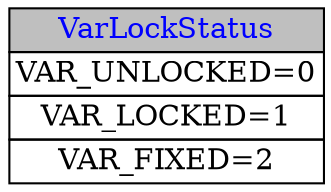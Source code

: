 digraph "TypeValue"
{
    // global attributes
    fontname="Helvetica"
    fontsize="10"
    //rankdir=LR

    // edge attributes
    edge [labelfontname="Helvetica", labelfontsize="10"];
    // node attributes
    node [color="black", fillcolor="white", style="filled", fontcolor="black", shape=none, width=0, height=0, margin=0];

    // node
    VarLockStatus [label=<
    <TABLE BORDER="0" CELLBORDER="1" CELLSPACING="0">
        <TR><TD BGCOLOR="grey75"><FONT COLOR="blue">VarLockStatus</FONT></TD></TR>
        <TR><TD PORT="f0">VAR_UNLOCKED=0</TD></TR>
        <TR><TD PORT="f1">VAR_LOCKED=1</TD></TR>
        <TR><TD PORT="f2">VAR_FIXED=2</TD></TR>
    </TABLE>>];
}
